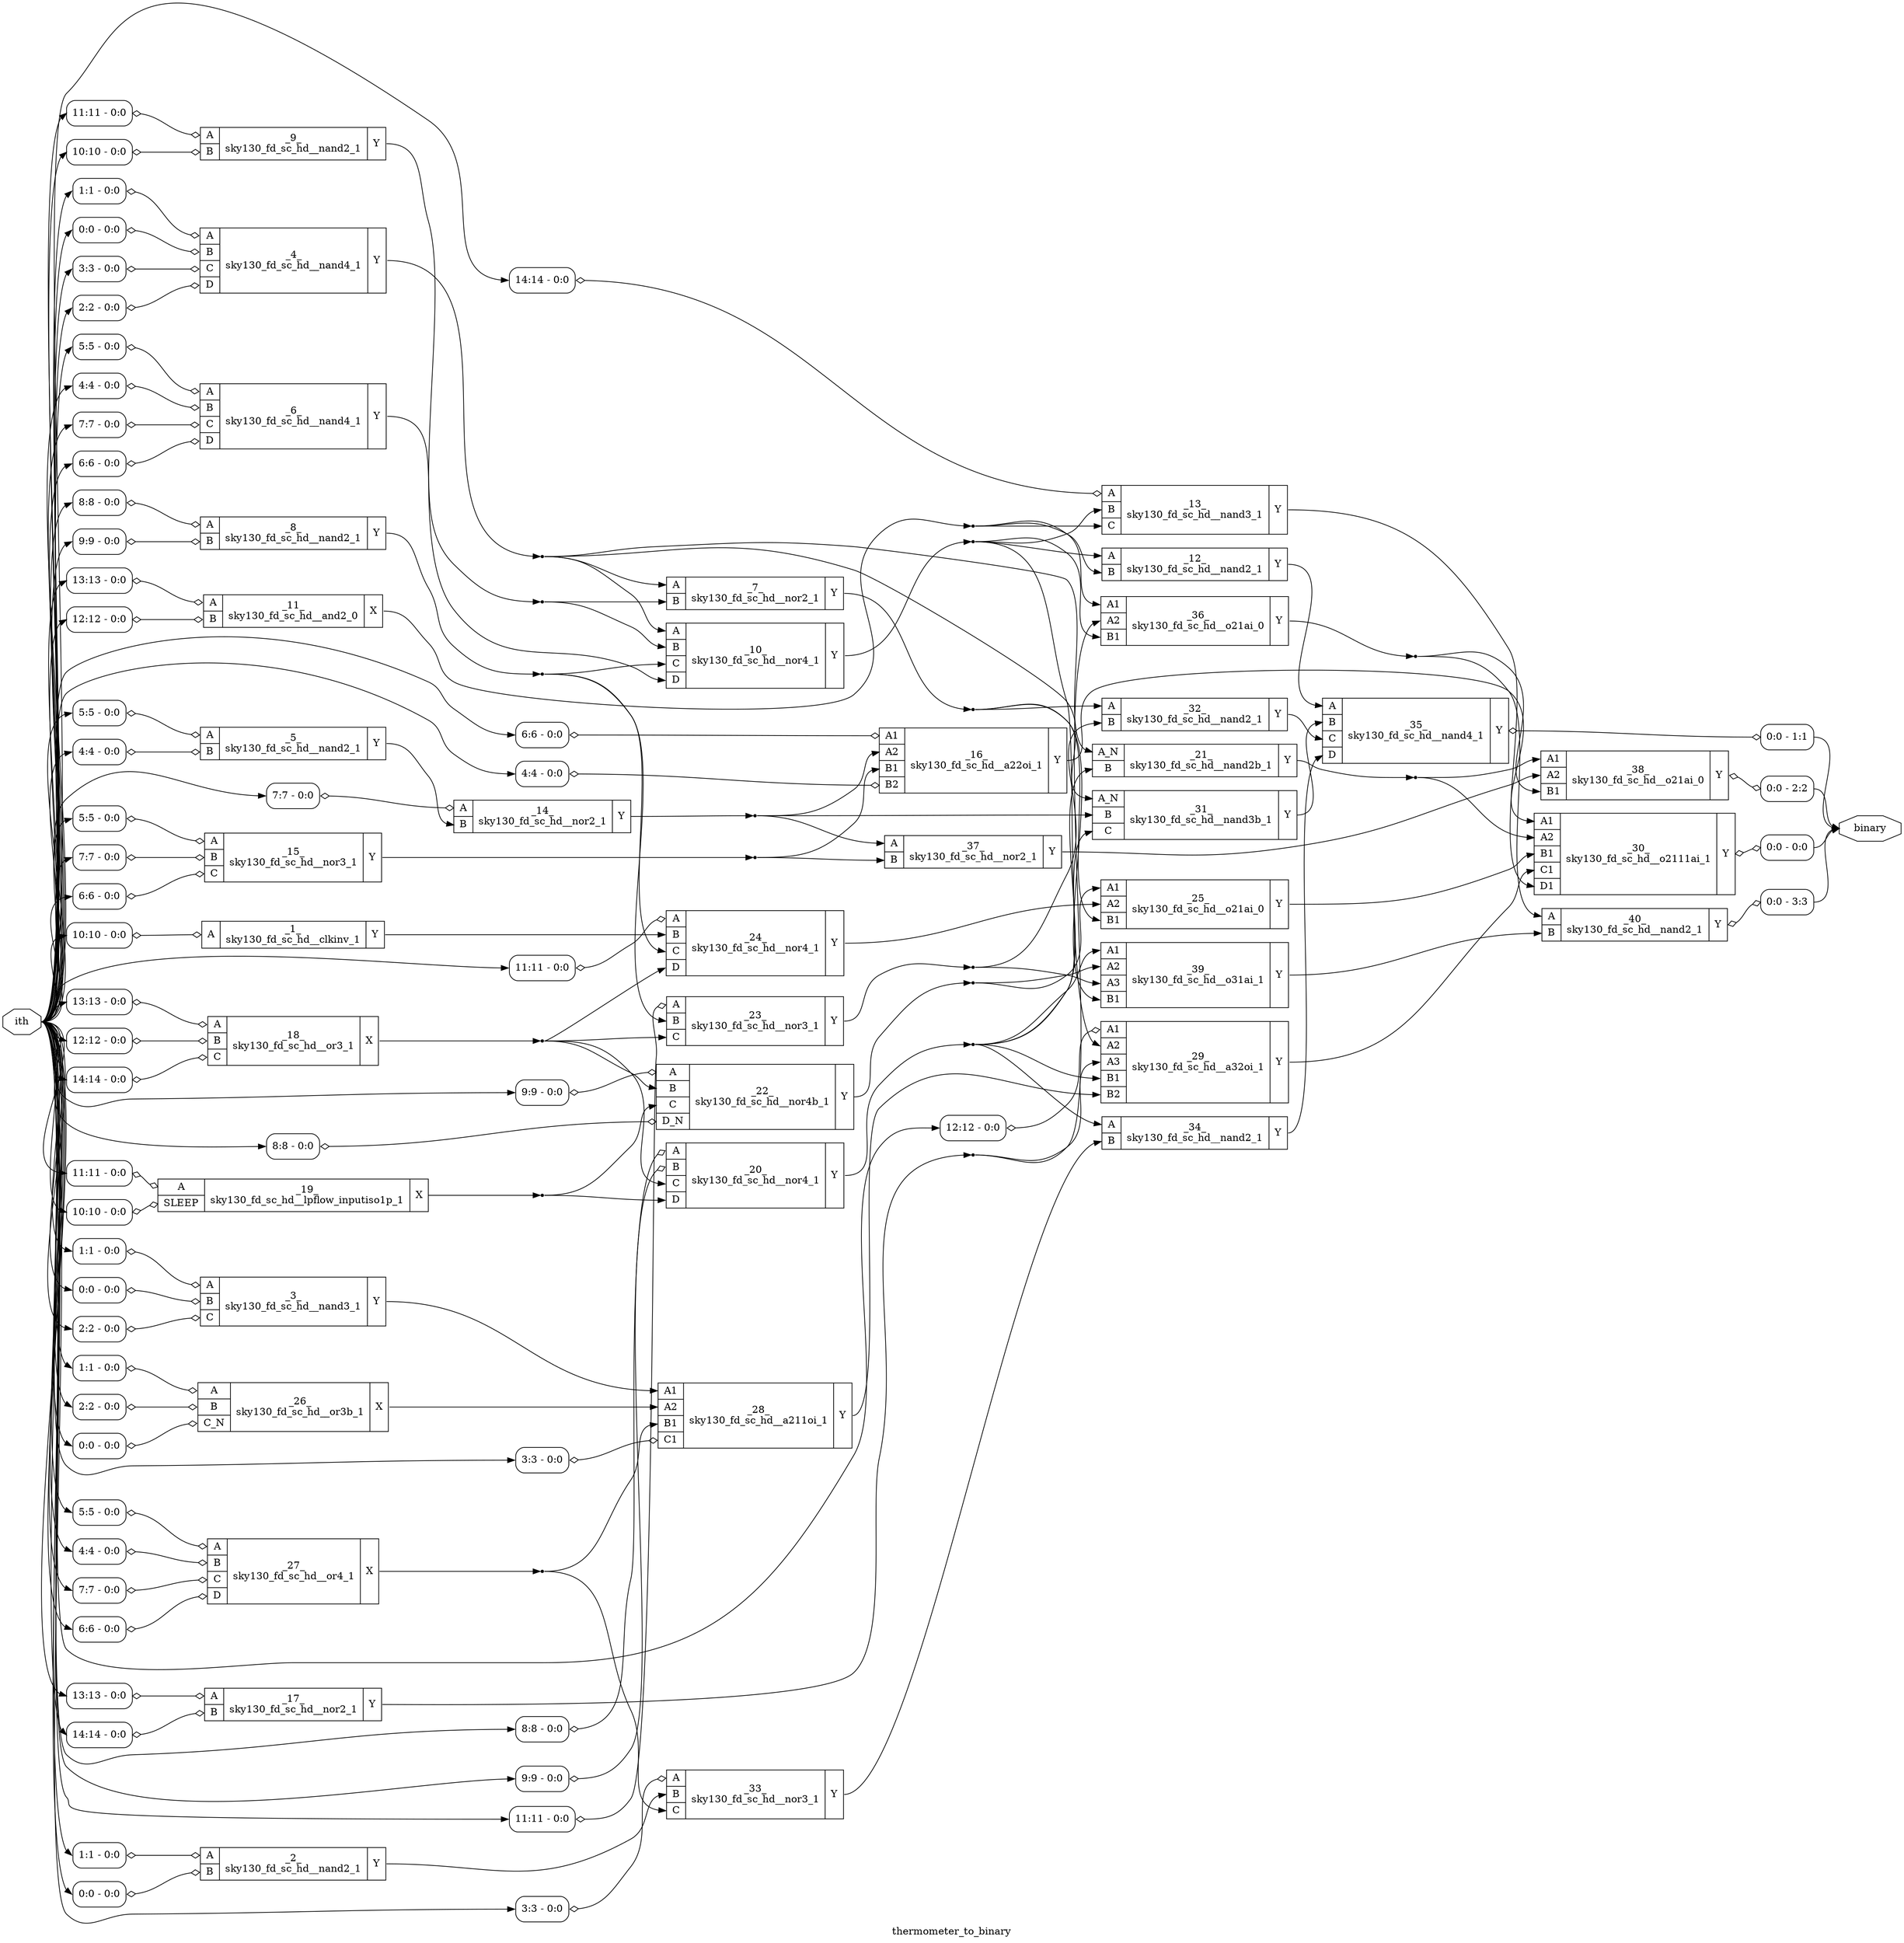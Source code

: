 digraph "thermometer_to_binary" {
label="thermometer_to_binary";
rankdir="LR";
remincross=true;
n37 [ shape=octagon, label="binary", color="black", fontcolor="black" ];
n38 [ shape=octagon, label="ith", color="black", fontcolor="black" ];
c41 [ shape=record, label="{{<p39> A}|_1_\nsky130_fd_sc_hd__clkinv_1|{<p40> Y}}",  ];
x0 [ shape=record, style=rounded, label="<s0> 10:10 - 0:0 ", color="black", fontcolor="black" ];
x0:e -> c41:p39:w [arrowhead=odiamond, arrowtail=odiamond, dir=both, color="black", fontcolor="black", label=""];
c43 [ shape=record, label="{{<p39> A|<p42> B}|_2_\nsky130_fd_sc_hd__nand2_1|{<p40> Y}}",  ];
x1 [ shape=record, style=rounded, label="<s0> 1:1 - 0:0 ", color="black", fontcolor="black" ];
x1:e -> c43:p39:w [arrowhead=odiamond, arrowtail=odiamond, dir=both, color="black", fontcolor="black", label=""];
x2 [ shape=record, style=rounded, label="<s0> 0:0 - 0:0 ", color="black", fontcolor="black" ];
x2:e -> c43:p42:w [arrowhead=odiamond, arrowtail=odiamond, dir=both, color="black", fontcolor="black", label=""];
c45 [ shape=record, label="{{<p39> A|<p42> B|<p44> C}|_3_\nsky130_fd_sc_hd__nand3_1|{<p40> Y}}",  ];
x3 [ shape=record, style=rounded, label="<s0> 1:1 - 0:0 ", color="black", fontcolor="black" ];
x3:e -> c45:p39:w [arrowhead=odiamond, arrowtail=odiamond, dir=both, color="black", fontcolor="black", label=""];
x4 [ shape=record, style=rounded, label="<s0> 0:0 - 0:0 ", color="black", fontcolor="black" ];
x4:e -> c45:p42:w [arrowhead=odiamond, arrowtail=odiamond, dir=both, color="black", fontcolor="black", label=""];
x5 [ shape=record, style=rounded, label="<s0> 2:2 - 0:0 ", color="black", fontcolor="black" ];
x5:e -> c45:p44:w [arrowhead=odiamond, arrowtail=odiamond, dir=both, color="black", fontcolor="black", label=""];
c47 [ shape=record, label="{{<p39> A|<p42> B|<p44> C|<p46> D}|_4_\nsky130_fd_sc_hd__nand4_1|{<p40> Y}}",  ];
x6 [ shape=record, style=rounded, label="<s0> 1:1 - 0:0 ", color="black", fontcolor="black" ];
x6:e -> c47:p39:w [arrowhead=odiamond, arrowtail=odiamond, dir=both, color="black", fontcolor="black", label=""];
x7 [ shape=record, style=rounded, label="<s0> 0:0 - 0:0 ", color="black", fontcolor="black" ];
x7:e -> c47:p42:w [arrowhead=odiamond, arrowtail=odiamond, dir=both, color="black", fontcolor="black", label=""];
x8 [ shape=record, style=rounded, label="<s0> 3:3 - 0:0 ", color="black", fontcolor="black" ];
x8:e -> c47:p44:w [arrowhead=odiamond, arrowtail=odiamond, dir=both, color="black", fontcolor="black", label=""];
x9 [ shape=record, style=rounded, label="<s0> 2:2 - 0:0 ", color="black", fontcolor="black" ];
x9:e -> c47:p46:w [arrowhead=odiamond, arrowtail=odiamond, dir=both, color="black", fontcolor="black", label=""];
c48 [ shape=record, label="{{<p39> A|<p42> B}|_5_\nsky130_fd_sc_hd__nand2_1|{<p40> Y}}",  ];
x10 [ shape=record, style=rounded, label="<s0> 5:5 - 0:0 ", color="black", fontcolor="black" ];
x10:e -> c48:p39:w [arrowhead=odiamond, arrowtail=odiamond, dir=both, color="black", fontcolor="black", label=""];
x11 [ shape=record, style=rounded, label="<s0> 4:4 - 0:0 ", color="black", fontcolor="black" ];
x11:e -> c48:p42:w [arrowhead=odiamond, arrowtail=odiamond, dir=both, color="black", fontcolor="black", label=""];
c49 [ shape=record, label="{{<p39> A|<p42> B|<p44> C|<p46> D}|_6_\nsky130_fd_sc_hd__nand4_1|{<p40> Y}}",  ];
x12 [ shape=record, style=rounded, label="<s0> 5:5 - 0:0 ", color="black", fontcolor="black" ];
x12:e -> c49:p39:w [arrowhead=odiamond, arrowtail=odiamond, dir=both, color="black", fontcolor="black", label=""];
x13 [ shape=record, style=rounded, label="<s0> 4:4 - 0:0 ", color="black", fontcolor="black" ];
x13:e -> c49:p42:w [arrowhead=odiamond, arrowtail=odiamond, dir=both, color="black", fontcolor="black", label=""];
x14 [ shape=record, style=rounded, label="<s0> 7:7 - 0:0 ", color="black", fontcolor="black" ];
x14:e -> c49:p44:w [arrowhead=odiamond, arrowtail=odiamond, dir=both, color="black", fontcolor="black", label=""];
x15 [ shape=record, style=rounded, label="<s0> 6:6 - 0:0 ", color="black", fontcolor="black" ];
x15:e -> c49:p46:w [arrowhead=odiamond, arrowtail=odiamond, dir=both, color="black", fontcolor="black", label=""];
c50 [ shape=record, label="{{<p39> A|<p42> B}|_7_\nsky130_fd_sc_hd__nor2_1|{<p40> Y}}",  ];
c51 [ shape=record, label="{{<p39> A|<p42> B}|_8_\nsky130_fd_sc_hd__nand2_1|{<p40> Y}}",  ];
x16 [ shape=record, style=rounded, label="<s0> 8:8 - 0:0 ", color="black", fontcolor="black" ];
x16:e -> c51:p39:w [arrowhead=odiamond, arrowtail=odiamond, dir=both, color="black", fontcolor="black", label=""];
x17 [ shape=record, style=rounded, label="<s0> 9:9 - 0:0 ", color="black", fontcolor="black" ];
x17:e -> c51:p42:w [arrowhead=odiamond, arrowtail=odiamond, dir=both, color="black", fontcolor="black", label=""];
c52 [ shape=record, label="{{<p39> A|<p42> B}|_9_\nsky130_fd_sc_hd__nand2_1|{<p40> Y}}",  ];
x18 [ shape=record, style=rounded, label="<s0> 11:11 - 0:0 ", color="black", fontcolor="black" ];
x18:e -> c52:p39:w [arrowhead=odiamond, arrowtail=odiamond, dir=both, color="black", fontcolor="black", label=""];
x19 [ shape=record, style=rounded, label="<s0> 10:10 - 0:0 ", color="black", fontcolor="black" ];
x19:e -> c52:p42:w [arrowhead=odiamond, arrowtail=odiamond, dir=both, color="black", fontcolor="black", label=""];
c53 [ shape=record, label="{{<p39> A|<p42> B|<p44> C|<p46> D}|_10_\nsky130_fd_sc_hd__nor4_1|{<p40> Y}}",  ];
c55 [ shape=record, label="{{<p39> A|<p42> B}|_11_\nsky130_fd_sc_hd__and2_0|{<p54> X}}",  ];
x20 [ shape=record, style=rounded, label="<s0> 13:13 - 0:0 ", color="black", fontcolor="black" ];
x20:e -> c55:p39:w [arrowhead=odiamond, arrowtail=odiamond, dir=both, color="black", fontcolor="black", label=""];
x21 [ shape=record, style=rounded, label="<s0> 12:12 - 0:0 ", color="black", fontcolor="black" ];
x21:e -> c55:p42:w [arrowhead=odiamond, arrowtail=odiamond, dir=both, color="black", fontcolor="black", label=""];
c56 [ shape=record, label="{{<p39> A|<p42> B}|_12_\nsky130_fd_sc_hd__nand2_1|{<p40> Y}}",  ];
c57 [ shape=record, label="{{<p39> A|<p42> B|<p44> C}|_13_\nsky130_fd_sc_hd__nand3_1|{<p40> Y}}",  ];
x22 [ shape=record, style=rounded, label="<s0> 14:14 - 0:0 ", color="black", fontcolor="black" ];
x22:e -> c57:p39:w [arrowhead=odiamond, arrowtail=odiamond, dir=both, color="black", fontcolor="black", label=""];
c58 [ shape=record, label="{{<p39> A|<p42> B}|_14_\nsky130_fd_sc_hd__nor2_1|{<p40> Y}}",  ];
x23 [ shape=record, style=rounded, label="<s0> 7:7 - 0:0 ", color="black", fontcolor="black" ];
x23:e -> c58:p39:w [arrowhead=odiamond, arrowtail=odiamond, dir=both, color="black", fontcolor="black", label=""];
c59 [ shape=record, label="{{<p39> A|<p42> B|<p44> C}|_15_\nsky130_fd_sc_hd__nor3_1|{<p40> Y}}",  ];
x24 [ shape=record, style=rounded, label="<s0> 5:5 - 0:0 ", color="black", fontcolor="black" ];
x24:e -> c59:p39:w [arrowhead=odiamond, arrowtail=odiamond, dir=both, color="black", fontcolor="black", label=""];
x25 [ shape=record, style=rounded, label="<s0> 7:7 - 0:0 ", color="black", fontcolor="black" ];
x25:e -> c59:p42:w [arrowhead=odiamond, arrowtail=odiamond, dir=both, color="black", fontcolor="black", label=""];
x26 [ shape=record, style=rounded, label="<s0> 6:6 - 0:0 ", color="black", fontcolor="black" ];
x26:e -> c59:p44:w [arrowhead=odiamond, arrowtail=odiamond, dir=both, color="black", fontcolor="black", label=""];
c64 [ shape=record, label="{{<p60> A1|<p61> A2|<p62> B1|<p63> B2}|_16_\nsky130_fd_sc_hd__a22oi_1|{<p40> Y}}",  ];
x27 [ shape=record, style=rounded, label="<s0> 6:6 - 0:0 ", color="black", fontcolor="black" ];
x27:e -> c64:p60:w [arrowhead=odiamond, arrowtail=odiamond, dir=both, color="black", fontcolor="black", label=""];
x28 [ shape=record, style=rounded, label="<s0> 4:4 - 0:0 ", color="black", fontcolor="black" ];
x28:e -> c64:p63:w [arrowhead=odiamond, arrowtail=odiamond, dir=both, color="black", fontcolor="black", label=""];
c65 [ shape=record, label="{{<p39> A|<p42> B}|_17_\nsky130_fd_sc_hd__nor2_1|{<p40> Y}}",  ];
x29 [ shape=record, style=rounded, label="<s0> 13:13 - 0:0 ", color="black", fontcolor="black" ];
x29:e -> c65:p39:w [arrowhead=odiamond, arrowtail=odiamond, dir=both, color="black", fontcolor="black", label=""];
x30 [ shape=record, style=rounded, label="<s0> 14:14 - 0:0 ", color="black", fontcolor="black" ];
x30:e -> c65:p42:w [arrowhead=odiamond, arrowtail=odiamond, dir=both, color="black", fontcolor="black", label=""];
c66 [ shape=record, label="{{<p39> A|<p42> B|<p44> C}|_18_\nsky130_fd_sc_hd__or3_1|{<p54> X}}",  ];
x31 [ shape=record, style=rounded, label="<s0> 13:13 - 0:0 ", color="black", fontcolor="black" ];
x31:e -> c66:p39:w [arrowhead=odiamond, arrowtail=odiamond, dir=both, color="black", fontcolor="black", label=""];
x32 [ shape=record, style=rounded, label="<s0> 12:12 - 0:0 ", color="black", fontcolor="black" ];
x32:e -> c66:p42:w [arrowhead=odiamond, arrowtail=odiamond, dir=both, color="black", fontcolor="black", label=""];
x33 [ shape=record, style=rounded, label="<s0> 14:14 - 0:0 ", color="black", fontcolor="black" ];
x33:e -> c66:p44:w [arrowhead=odiamond, arrowtail=odiamond, dir=both, color="black", fontcolor="black", label=""];
c68 [ shape=record, label="{{<p39> A|<p67> SLEEP}|_19_\nsky130_fd_sc_hd__lpflow_inputiso1p_1|{<p54> X}}",  ];
x34 [ shape=record, style=rounded, label="<s0> 11:11 - 0:0 ", color="black", fontcolor="black" ];
x34:e -> c68:p39:w [arrowhead=odiamond, arrowtail=odiamond, dir=both, color="black", fontcolor="black", label=""];
x35 [ shape=record, style=rounded, label="<s0> 10:10 - 0:0 ", color="black", fontcolor="black" ];
x35:e -> c68:p67:w [arrowhead=odiamond, arrowtail=odiamond, dir=both, color="black", fontcolor="black", label=""];
c69 [ shape=record, label="{{<p39> A|<p42> B|<p44> C|<p46> D}|_20_\nsky130_fd_sc_hd__nor4_1|{<p40> Y}}",  ];
x36 [ shape=record, style=rounded, label="<s0> 8:8 - 0:0 ", color="black", fontcolor="black" ];
x36:e -> c69:p39:w [arrowhead=odiamond, arrowtail=odiamond, dir=both, color="black", fontcolor="black", label=""];
x37 [ shape=record, style=rounded, label="<s0> 9:9 - 0:0 ", color="black", fontcolor="black" ];
x37:e -> c69:p42:w [arrowhead=odiamond, arrowtail=odiamond, dir=both, color="black", fontcolor="black", label=""];
c71 [ shape=record, label="{{<p70> A_N|<p42> B}|_21_\nsky130_fd_sc_hd__nand2b_1|{<p40> Y}}",  ];
c73 [ shape=record, label="{{<p39> A|<p42> B|<p44> C|<p72> D_N}|_22_\nsky130_fd_sc_hd__nor4b_1|{<p40> Y}}",  ];
x38 [ shape=record, style=rounded, label="<s0> 9:9 - 0:0 ", color="black", fontcolor="black" ];
x38:e -> c73:p39:w [arrowhead=odiamond, arrowtail=odiamond, dir=both, color="black", fontcolor="black", label=""];
x39 [ shape=record, style=rounded, label="<s0> 8:8 - 0:0 ", color="black", fontcolor="black" ];
x39:e -> c73:p72:w [arrowhead=odiamond, arrowtail=odiamond, dir=both, color="black", fontcolor="black", label=""];
c74 [ shape=record, label="{{<p39> A|<p42> B|<p44> C}|_23_\nsky130_fd_sc_hd__nor3_1|{<p40> Y}}",  ];
x40 [ shape=record, style=rounded, label="<s0> 11:11 - 0:0 ", color="black", fontcolor="black" ];
x40:e -> c74:p39:w [arrowhead=odiamond, arrowtail=odiamond, dir=both, color="black", fontcolor="black", label=""];
c75 [ shape=record, label="{{<p39> A|<p42> B|<p44> C|<p46> D}|_24_\nsky130_fd_sc_hd__nor4_1|{<p40> Y}}",  ];
x41 [ shape=record, style=rounded, label="<s0> 11:11 - 0:0 ", color="black", fontcolor="black" ];
x41:e -> c75:p39:w [arrowhead=odiamond, arrowtail=odiamond, dir=both, color="black", fontcolor="black", label=""];
c76 [ shape=record, label="{{<p60> A1|<p61> A2|<p62> B1}|_25_\nsky130_fd_sc_hd__o21ai_0|{<p40> Y}}",  ];
c78 [ shape=record, label="{{<p39> A|<p42> B|<p77> C_N}|_26_\nsky130_fd_sc_hd__or3b_1|{<p54> X}}",  ];
x42 [ shape=record, style=rounded, label="<s0> 1:1 - 0:0 ", color="black", fontcolor="black" ];
x42:e -> c78:p39:w [arrowhead=odiamond, arrowtail=odiamond, dir=both, color="black", fontcolor="black", label=""];
x43 [ shape=record, style=rounded, label="<s0> 2:2 - 0:0 ", color="black", fontcolor="black" ];
x43:e -> c78:p42:w [arrowhead=odiamond, arrowtail=odiamond, dir=both, color="black", fontcolor="black", label=""];
x44 [ shape=record, style=rounded, label="<s0> 0:0 - 0:0 ", color="black", fontcolor="black" ];
x44:e -> c78:p77:w [arrowhead=odiamond, arrowtail=odiamond, dir=both, color="black", fontcolor="black", label=""];
c79 [ shape=record, label="{{<p39> A|<p42> B|<p44> C|<p46> D}|_27_\nsky130_fd_sc_hd__or4_1|{<p54> X}}",  ];
x45 [ shape=record, style=rounded, label="<s0> 5:5 - 0:0 ", color="black", fontcolor="black" ];
x45:e -> c79:p39:w [arrowhead=odiamond, arrowtail=odiamond, dir=both, color="black", fontcolor="black", label=""];
x46 [ shape=record, style=rounded, label="<s0> 4:4 - 0:0 ", color="black", fontcolor="black" ];
x46:e -> c79:p42:w [arrowhead=odiamond, arrowtail=odiamond, dir=both, color="black", fontcolor="black", label=""];
x47 [ shape=record, style=rounded, label="<s0> 7:7 - 0:0 ", color="black", fontcolor="black" ];
x47:e -> c79:p44:w [arrowhead=odiamond, arrowtail=odiamond, dir=both, color="black", fontcolor="black", label=""];
x48 [ shape=record, style=rounded, label="<s0> 6:6 - 0:0 ", color="black", fontcolor="black" ];
x48:e -> c79:p46:w [arrowhead=odiamond, arrowtail=odiamond, dir=both, color="black", fontcolor="black", label=""];
c81 [ shape=record, label="{{<p60> A1|<p61> A2|<p62> B1|<p80> C1}|_28_\nsky130_fd_sc_hd__a211oi_1|{<p40> Y}}",  ];
x49 [ shape=record, style=rounded, label="<s0> 3:3 - 0:0 ", color="black", fontcolor="black" ];
x49:e -> c81:p80:w [arrowhead=odiamond, arrowtail=odiamond, dir=both, color="black", fontcolor="black", label=""];
c83 [ shape=record, label="{{<p60> A1|<p61> A2|<p82> A3|<p62> B1|<p63> B2}|_29_\nsky130_fd_sc_hd__a32oi_1|{<p40> Y}}",  ];
x50 [ shape=record, style=rounded, label="<s0> 12:12 - 0:0 ", color="black", fontcolor="black" ];
x50:e -> c83:p60:w [arrowhead=odiamond, arrowtail=odiamond, dir=both, color="black", fontcolor="black", label=""];
c85 [ shape=record, label="{{<p60> A1|<p61> A2|<p62> B1|<p80> C1|<p84> D1}|_30_\nsky130_fd_sc_hd__o2111ai_1|{<p40> Y}}",  ];
x51 [ shape=record, style=rounded, label="<s0> 0:0 - 0:0 ", color="black", fontcolor="black" ];
c85:p40:e -> x51:w [arrowhead=odiamond, arrowtail=odiamond, dir=both, color="black", fontcolor="black", label=""];
c86 [ shape=record, label="{{<p70> A_N|<p42> B|<p44> C}|_31_\nsky130_fd_sc_hd__nand3b_1|{<p40> Y}}",  ];
c87 [ shape=record, label="{{<p39> A|<p42> B}|_32_\nsky130_fd_sc_hd__nand2_1|{<p40> Y}}",  ];
c88 [ shape=record, label="{{<p39> A|<p42> B|<p44> C}|_33_\nsky130_fd_sc_hd__nor3_1|{<p40> Y}}",  ];
x52 [ shape=record, style=rounded, label="<s0> 3:3 - 0:0 ", color="black", fontcolor="black" ];
x52:e -> c88:p39:w [arrowhead=odiamond, arrowtail=odiamond, dir=both, color="black", fontcolor="black", label=""];
c89 [ shape=record, label="{{<p39> A|<p42> B}|_34_\nsky130_fd_sc_hd__nand2_1|{<p40> Y}}",  ];
c90 [ shape=record, label="{{<p39> A|<p42> B|<p44> C|<p46> D}|_35_\nsky130_fd_sc_hd__nand4_1|{<p40> Y}}",  ];
x53 [ shape=record, style=rounded, label="<s0> 0:0 - 1:1 ", color="black", fontcolor="black" ];
c90:p40:e -> x53:w [arrowhead=odiamond, arrowtail=odiamond, dir=both, color="black", fontcolor="black", label=""];
c91 [ shape=record, label="{{<p60> A1|<p61> A2|<p62> B1}|_36_\nsky130_fd_sc_hd__o21ai_0|{<p40> Y}}",  ];
c92 [ shape=record, label="{{<p39> A|<p42> B}|_37_\nsky130_fd_sc_hd__nor2_1|{<p40> Y}}",  ];
c93 [ shape=record, label="{{<p60> A1|<p61> A2|<p62> B1}|_38_\nsky130_fd_sc_hd__o21ai_0|{<p40> Y}}",  ];
x54 [ shape=record, style=rounded, label="<s0> 0:0 - 2:2 ", color="black", fontcolor="black" ];
c93:p40:e -> x54:w [arrowhead=odiamond, arrowtail=odiamond, dir=both, color="black", fontcolor="black", label=""];
c94 [ shape=record, label="{{<p60> A1|<p61> A2|<p82> A3|<p62> B1}|_39_\nsky130_fd_sc_hd__o31ai_1|{<p40> Y}}",  ];
c95 [ shape=record, label="{{<p39> A|<p42> B}|_40_\nsky130_fd_sc_hd__nand2_1|{<p40> Y}}",  ];
x55 [ shape=record, style=rounded, label="<s0> 0:0 - 3:3 ", color="black", fontcolor="black" ];
c95:p40:e -> x55:w [arrowhead=odiamond, arrowtail=odiamond, dir=both, color="black", fontcolor="black", label=""];
c41:p40:e -> c75:p42:w [color="black", fontcolor="black", label=""];
n10 [ shape=point ];
c53:p40:e -> n10:w [color="black", fontcolor="black", label=""];
n10:e -> c56:p39:w [color="black", fontcolor="black", label=""];
n10:e -> c57:p42:w [color="black", fontcolor="black", label=""];
n10:e -> c83:p61:w [color="black", fontcolor="black", label=""];
n10:e -> c91:p62:w [color="black", fontcolor="black", label=""];
n11 [ shape=point ];
c55:p54:e -> n11:w [color="black", fontcolor="black", label=""];
n11:e -> c56:p42:w [color="black", fontcolor="black", label=""];
n11:e -> c57:p44:w [color="black", fontcolor="black", label=""];
n11:e -> c91:p60:w [color="black", fontcolor="black", label=""];
c56:p40:e -> c90:p39:w [color="black", fontcolor="black", label=""];
c57:p40:e -> c85:p84:w [color="black", fontcolor="black", label=""];
n14 [ shape=point ];
c58:p40:e -> n14:w [color="black", fontcolor="black", label=""];
n14:e -> c64:p61:w [color="black", fontcolor="black", label=""];
n14:e -> c86:p42:w [color="black", fontcolor="black", label=""];
n14:e -> c92:p39:w [color="black", fontcolor="black", label=""];
n15 [ shape=point ];
c59:p40:e -> n15:w [color="black", fontcolor="black", label=""];
n15:e -> c64:p62:w [color="black", fontcolor="black", label=""];
n15:e -> c92:p42:w [color="black", fontcolor="black", label=""];
c64:p40:e -> c85:p60:w [color="black", fontcolor="black", label=""];
n17 [ shape=point ];
c65:p40:e -> n17:w [color="black", fontcolor="black", label=""];
n17:e -> c83:p82:w [color="black", fontcolor="black", label=""];
n17:e -> c91:p61:w [color="black", fontcolor="black", label=""];
n18 [ shape=point ];
c66:p54:e -> n18:w [color="black", fontcolor="black", label=""];
n18:e -> c69:p44:w [color="black", fontcolor="black", label=""];
n18:e -> c73:p42:w [color="black", fontcolor="black", label=""];
n18:e -> c74:p44:w [color="black", fontcolor="black", label=""];
n18:e -> c75:p46:w [color="black", fontcolor="black", label=""];
n19 [ shape=point ];
c68:p54:e -> n19:w [color="black", fontcolor="black", label=""];
n19:e -> c69:p46:w [color="black", fontcolor="black", label=""];
n19:e -> c73:p44:w [color="black", fontcolor="black", label=""];
c43:p40:e -> c88:p42:w [color="black", fontcolor="black", label=""];
n20 [ shape=point ];
c69:p40:e -> n20:w [color="black", fontcolor="black", label=""];
n20:e -> c71:p42:w [color="black", fontcolor="black", label=""];
n20:e -> c83:p62:w [color="black", fontcolor="black", label=""];
n20:e -> c86:p44:w [color="black", fontcolor="black", label=""];
n20:e -> c89:p39:w [color="black", fontcolor="black", label=""];
n20:e -> c94:p60:w [color="black", fontcolor="black", label=""];
n21 [ shape=point ];
c71:p40:e -> n21:w [color="black", fontcolor="black", label=""];
n21:e -> c85:p61:w [color="black", fontcolor="black", label=""];
n21:e -> c93:p60:w [color="black", fontcolor="black", label=""];
n22 [ shape=point ];
c73:p40:e -> n22:w [color="black", fontcolor="black", label=""];
n22:e -> c76:p60:w [color="black", fontcolor="black", label=""];
n22:e -> c94:p61:w [color="black", fontcolor="black", label=""];
n23 [ shape=point ];
c74:p40:e -> n23:w [color="black", fontcolor="black", label=""];
n23:e -> c87:p42:w [color="black", fontcolor="black", label=""];
n23:e -> c94:p82:w [color="black", fontcolor="black", label=""];
c75:p40:e -> c76:p61:w [color="black", fontcolor="black", label=""];
c76:p40:e -> c85:p62:w [color="black", fontcolor="black", label=""];
c78:p54:e -> c81:p61:w [color="black", fontcolor="black", label=""];
n27 [ shape=point ];
c79:p54:e -> n27:w [color="black", fontcolor="black", label=""];
n27:e -> c81:p62:w [color="black", fontcolor="black", label=""];
n27:e -> c88:p44:w [color="black", fontcolor="black", label=""];
c81:p40:e -> c83:p63:w [color="black", fontcolor="black", label=""];
c83:p40:e -> c85:p80:w [color="black", fontcolor="black", label=""];
c45:p40:e -> c81:p60:w [color="black", fontcolor="black", label=""];
c86:p40:e -> c90:p42:w [color="black", fontcolor="black", label=""];
c87:p40:e -> c90:p44:w [color="black", fontcolor="black", label=""];
c88:p40:e -> c89:p42:w [color="black", fontcolor="black", label=""];
c89:p40:e -> c90:p46:w [color="black", fontcolor="black", label=""];
n34 [ shape=point ];
c91:p40:e -> n34:w [color="black", fontcolor="black", label=""];
n34:e -> c93:p62:w [color="black", fontcolor="black", label=""];
n34:e -> c95:p39:w [color="black", fontcolor="black", label=""];
c92:p40:e -> c93:p61:w [color="black", fontcolor="black", label=""];
c94:p40:e -> c95:p42:w [color="black", fontcolor="black", label=""];
x51:s0:e -> n37:w [color="black", fontcolor="black", label=""];
x53:s0:e -> n37:w [color="black", fontcolor="black", label=""];
x54:s0:e -> n37:w [color="black", fontcolor="black", label=""];
x55:s0:e -> n37:w [color="black", fontcolor="black", label=""];
n38:e -> x0:s0:w [color="black", fontcolor="black", label=""];
n38:e -> x10:s0:w [color="black", fontcolor="black", label=""];
n38:e -> x11:s0:w [color="black", fontcolor="black", label=""];
n38:e -> x12:s0:w [color="black", fontcolor="black", label=""];
n38:e -> x13:s0:w [color="black", fontcolor="black", label=""];
n38:e -> x14:s0:w [color="black", fontcolor="black", label=""];
n38:e -> x15:s0:w [color="black", fontcolor="black", label=""];
n38:e -> x16:s0:w [color="black", fontcolor="black", label=""];
n38:e -> x17:s0:w [color="black", fontcolor="black", label=""];
n38:e -> x18:s0:w [color="black", fontcolor="black", label=""];
n38:e -> x19:s0:w [color="black", fontcolor="black", label=""];
n38:e -> x1:s0:w [color="black", fontcolor="black", label=""];
n38:e -> x20:s0:w [color="black", fontcolor="black", label=""];
n38:e -> x21:s0:w [color="black", fontcolor="black", label=""];
n38:e -> x22:s0:w [color="black", fontcolor="black", label=""];
n38:e -> x23:s0:w [color="black", fontcolor="black", label=""];
n38:e -> x24:s0:w [color="black", fontcolor="black", label=""];
n38:e -> x25:s0:w [color="black", fontcolor="black", label=""];
n38:e -> x26:s0:w [color="black", fontcolor="black", label=""];
n38:e -> x27:s0:w [color="black", fontcolor="black", label=""];
n38:e -> x28:s0:w [color="black", fontcolor="black", label=""];
n38:e -> x29:s0:w [color="black", fontcolor="black", label=""];
n38:e -> x2:s0:w [color="black", fontcolor="black", label=""];
n38:e -> x30:s0:w [color="black", fontcolor="black", label=""];
n38:e -> x31:s0:w [color="black", fontcolor="black", label=""];
n38:e -> x32:s0:w [color="black", fontcolor="black", label=""];
n38:e -> x33:s0:w [color="black", fontcolor="black", label=""];
n38:e -> x34:s0:w [color="black", fontcolor="black", label=""];
n38:e -> x35:s0:w [color="black", fontcolor="black", label=""];
n38:e -> x36:s0:w [color="black", fontcolor="black", label=""];
n38:e -> x37:s0:w [color="black", fontcolor="black", label=""];
n38:e -> x38:s0:w [color="black", fontcolor="black", label=""];
n38:e -> x39:s0:w [color="black", fontcolor="black", label=""];
n38:e -> x3:s0:w [color="black", fontcolor="black", label=""];
n38:e -> x40:s0:w [color="black", fontcolor="black", label=""];
n38:e -> x41:s0:w [color="black", fontcolor="black", label=""];
n38:e -> x42:s0:w [color="black", fontcolor="black", label=""];
n38:e -> x43:s0:w [color="black", fontcolor="black", label=""];
n38:e -> x44:s0:w [color="black", fontcolor="black", label=""];
n38:e -> x45:s0:w [color="black", fontcolor="black", label=""];
n38:e -> x46:s0:w [color="black", fontcolor="black", label=""];
n38:e -> x47:s0:w [color="black", fontcolor="black", label=""];
n38:e -> x48:s0:w [color="black", fontcolor="black", label=""];
n38:e -> x49:s0:w [color="black", fontcolor="black", label=""];
n38:e -> x4:s0:w [color="black", fontcolor="black", label=""];
n38:e -> x50:s0:w [color="black", fontcolor="black", label=""];
n38:e -> x52:s0:w [color="black", fontcolor="black", label=""];
n38:e -> x5:s0:w [color="black", fontcolor="black", label=""];
n38:e -> x6:s0:w [color="black", fontcolor="black", label=""];
n38:e -> x7:s0:w [color="black", fontcolor="black", label=""];
n38:e -> x8:s0:w [color="black", fontcolor="black", label=""];
n38:e -> x9:s0:w [color="black", fontcolor="black", label=""];
n4 [ shape=point ];
c47:p40:e -> n4:w [color="black", fontcolor="black", label=""];
n4:e -> c50:p39:w [color="black", fontcolor="black", label=""];
n4:e -> c53:p39:w [color="black", fontcolor="black", label=""];
n4:e -> c71:p70:w [color="black", fontcolor="black", label=""];
n4:e -> c86:p70:w [color="black", fontcolor="black", label=""];
c48:p40:e -> c58:p42:w [color="black", fontcolor="black", label=""];
n6 [ shape=point ];
c49:p40:e -> n6:w [color="black", fontcolor="black", label=""];
n6:e -> c50:p42:w [color="black", fontcolor="black", label=""];
n6:e -> c53:p42:w [color="black", fontcolor="black", label=""];
n7 [ shape=point ];
c50:p40:e -> n7:w [color="black", fontcolor="black", label=""];
n7:e -> c76:p62:w [color="black", fontcolor="black", label=""];
n7:e -> c87:p39:w [color="black", fontcolor="black", label=""];
n7:e -> c94:p62:w [color="black", fontcolor="black", label=""];
n8 [ shape=point ];
c51:p40:e -> n8:w [color="black", fontcolor="black", label=""];
n8:e -> c53:p44:w [color="black", fontcolor="black", label=""];
n8:e -> c74:p42:w [color="black", fontcolor="black", label=""];
n8:e -> c75:p44:w [color="black", fontcolor="black", label=""];
c52:p40:e -> c53:p46:w [color="black", fontcolor="black", label=""];
}
